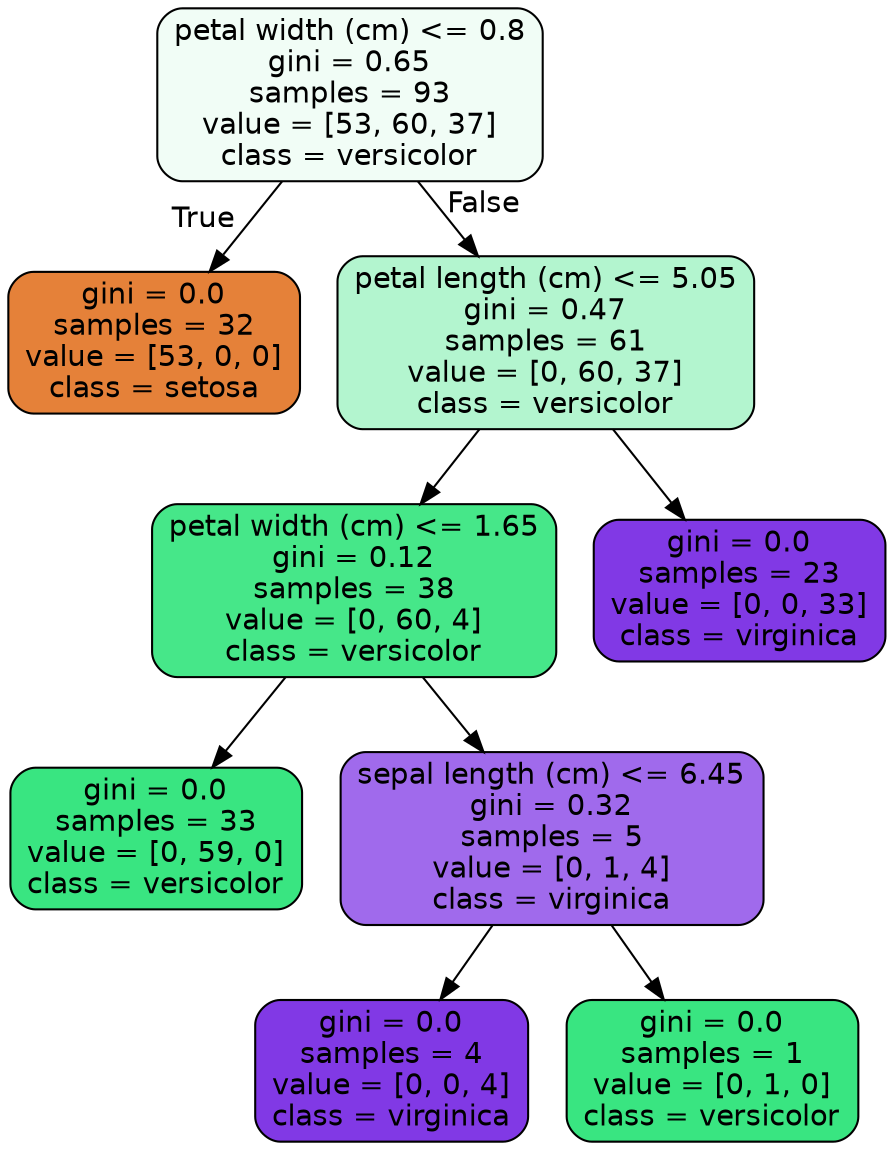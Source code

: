 digraph Tree {
node [shape=box, style="filled, rounded", color="black", fontname=helvetica] ;
edge [fontname=helvetica] ;
0 [label="petal width (cm) <= 0.8\ngini = 0.65\nsamples = 93\nvalue = [53, 60, 37]\nclass = versicolor", fillcolor="#f1fdf6"] ;
1 [label="gini = 0.0\nsamples = 32\nvalue = [53, 0, 0]\nclass = setosa", fillcolor="#e58139"] ;
0 -> 1 [labeldistance=2.5, labelangle=45, headlabel="True"] ;
2 [label="petal length (cm) <= 5.05\ngini = 0.47\nsamples = 61\nvalue = [0, 60, 37]\nclass = versicolor", fillcolor="#b3f5cf"] ;
0 -> 2 [labeldistance=2.5, labelangle=-45, headlabel="False"] ;
3 [label="petal width (cm) <= 1.65\ngini = 0.12\nsamples = 38\nvalue = [0, 60, 4]\nclass = versicolor", fillcolor="#46e789"] ;
2 -> 3 ;
4 [label="gini = 0.0\nsamples = 33\nvalue = [0, 59, 0]\nclass = versicolor", fillcolor="#39e581"] ;
3 -> 4 ;
5 [label="sepal length (cm) <= 6.45\ngini = 0.32\nsamples = 5\nvalue = [0, 1, 4]\nclass = virginica", fillcolor="#a06aec"] ;
3 -> 5 ;
6 [label="gini = 0.0\nsamples = 4\nvalue = [0, 0, 4]\nclass = virginica", fillcolor="#8139e5"] ;
5 -> 6 ;
7 [label="gini = 0.0\nsamples = 1\nvalue = [0, 1, 0]\nclass = versicolor", fillcolor="#39e581"] ;
5 -> 7 ;
8 [label="gini = 0.0\nsamples = 23\nvalue = [0, 0, 33]\nclass = virginica", fillcolor="#8139e5"] ;
2 -> 8 ;
}